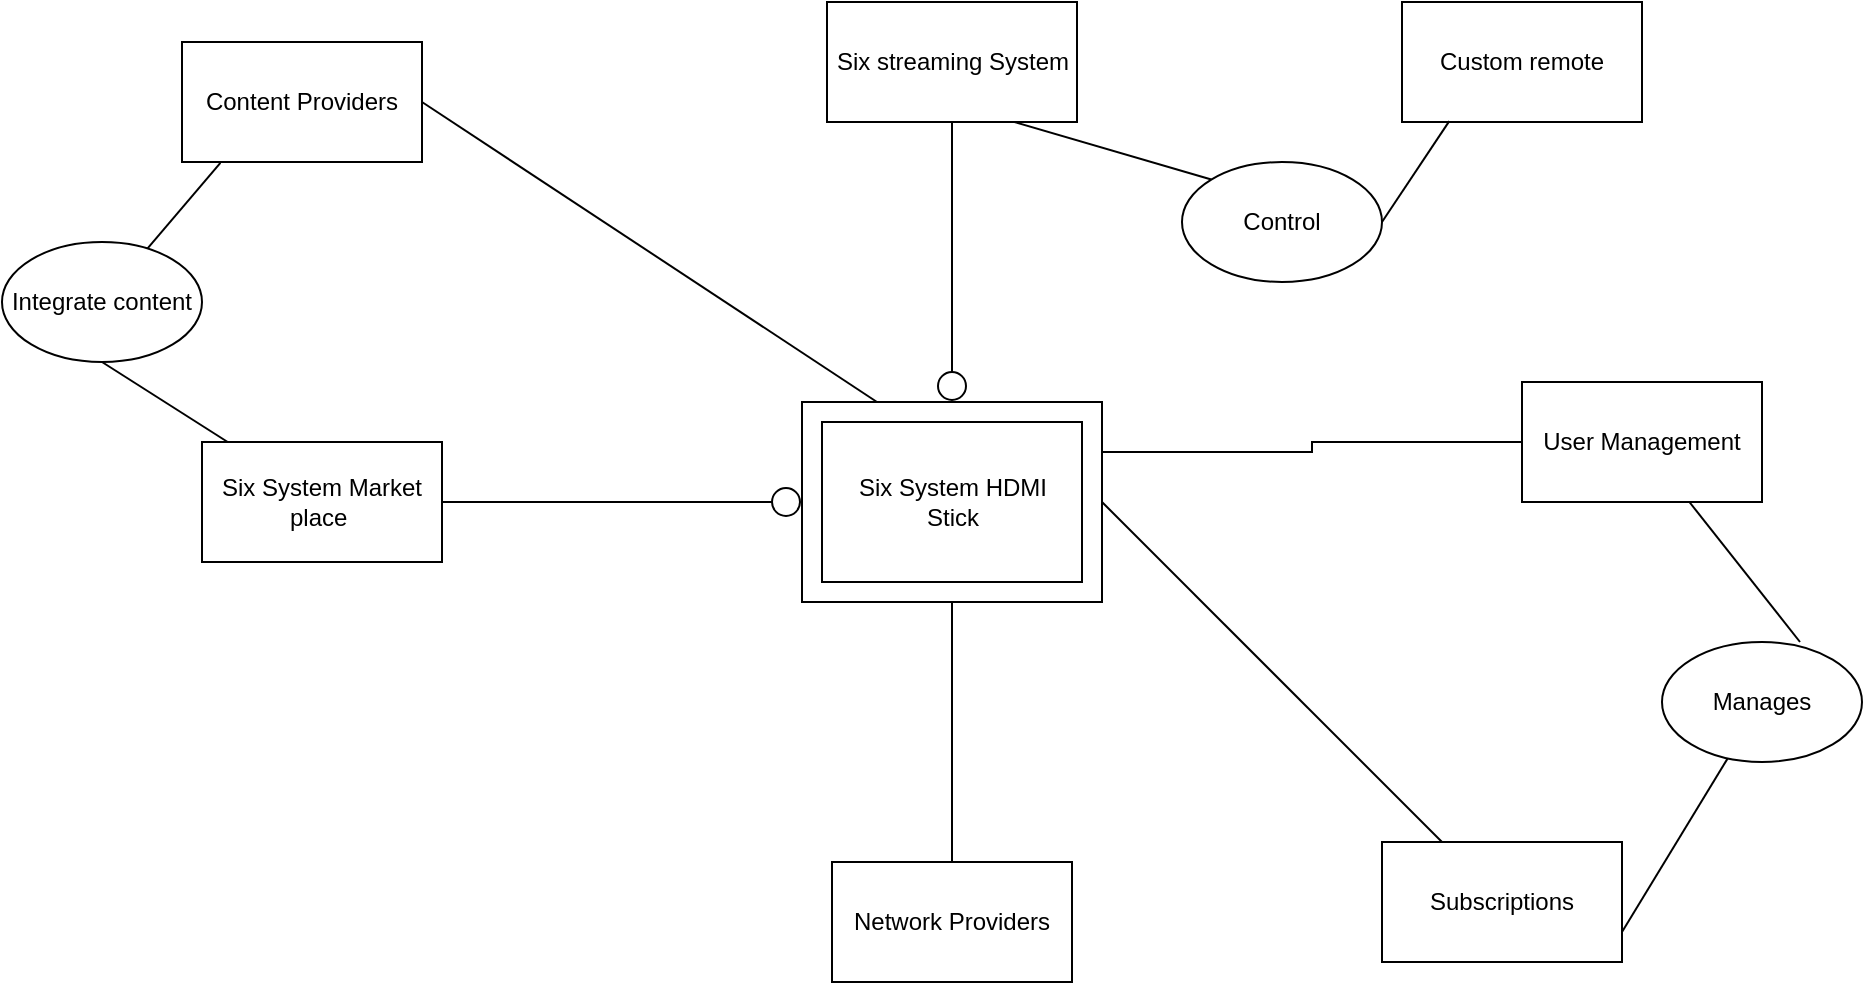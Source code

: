 <mxfile version="22.1.4" type="github">
  <diagram name="Page-1" id="xY-JNLpdVislCcqGFHDT">
    <mxGraphModel dx="1313" dy="668" grid="1" gridSize="10" guides="1" tooltips="1" connect="1" arrows="1" fold="1" page="1" pageScale="1" pageWidth="1827" pageHeight="2169" math="0" shadow="0">
      <root>
        <mxCell id="0" />
        <mxCell id="1" parent="0" />
        <mxCell id="DOZzwitB-YfmxvhtwzTK-8" style="rounded=0;orthogonalLoop=1;jettySize=auto;html=1;exitX=0;exitY=0;exitDx=37.5;exitDy=0;exitPerimeter=0;entryX=1;entryY=0.5;entryDx=0;entryDy=0;endArrow=none;endFill=0;" edge="1" parent="1" source="DOZzwitB-YfmxvhtwzTK-1" target="DOZzwitB-YfmxvhtwzTK-5">
          <mxGeometry relative="1" as="geometry" />
        </mxCell>
        <mxCell id="DOZzwitB-YfmxvhtwzTK-11" style="rounded=0;orthogonalLoop=1;jettySize=auto;html=1;exitX=1;exitY=0.5;exitDx=0;exitDy=0;exitPerimeter=0;endArrow=none;endFill=0;" edge="1" parent="1" source="DOZzwitB-YfmxvhtwzTK-1" target="DOZzwitB-YfmxvhtwzTK-10">
          <mxGeometry relative="1" as="geometry" />
        </mxCell>
        <mxCell id="DOZzwitB-YfmxvhtwzTK-13" style="edgeStyle=orthogonalEdgeStyle;rounded=0;orthogonalLoop=1;jettySize=auto;html=1;exitX=0.5;exitY=1;exitDx=0;exitDy=0;exitPerimeter=0;entryX=0.5;entryY=0;entryDx=0;entryDy=0;endArrow=none;endFill=0;" edge="1" parent="1" source="DOZzwitB-YfmxvhtwzTK-1" target="DOZzwitB-YfmxvhtwzTK-6">
          <mxGeometry relative="1" as="geometry" />
        </mxCell>
        <mxCell id="DOZzwitB-YfmxvhtwzTK-1" value="" style="verticalLabelPosition=bottom;verticalAlign=top;html=1;shape=mxgraph.basic.frame;dx=10;whiteSpace=wrap;" vertex="1" parent="1">
          <mxGeometry x="660" y="280" width="150" height="100" as="geometry" />
        </mxCell>
        <mxCell id="DOZzwitB-YfmxvhtwzTK-25" style="edgeStyle=orthogonalEdgeStyle;rounded=0;orthogonalLoop=1;jettySize=auto;html=1;entryX=0;entryY=0.5;entryDx=0;entryDy=0;exitX=0;exitY=0;exitDx=150;exitDy=25;exitPerimeter=0;endArrow=none;endFill=0;" edge="1" parent="1" source="DOZzwitB-YfmxvhtwzTK-1" target="DOZzwitB-YfmxvhtwzTK-24">
          <mxGeometry relative="1" as="geometry" />
        </mxCell>
        <mxCell id="DOZzwitB-YfmxvhtwzTK-2" value="Six System HDMI&lt;br&gt;Stick" style="text;html=1;align=center;verticalAlign=middle;resizable=0;points=[];autosize=1;strokeColor=none;fillColor=none;" vertex="1" parent="1">
          <mxGeometry x="675" y="310" width="120" height="40" as="geometry" />
        </mxCell>
        <mxCell id="DOZzwitB-YfmxvhtwzTK-21" style="rounded=0;orthogonalLoop=1;jettySize=auto;html=1;exitX=0.75;exitY=1;exitDx=0;exitDy=0;entryX=0;entryY=0;entryDx=0;entryDy=0;endArrow=none;endFill=0;" edge="1" parent="1" source="DOZzwitB-YfmxvhtwzTK-4" target="DOZzwitB-YfmxvhtwzTK-19">
          <mxGeometry relative="1" as="geometry" />
        </mxCell>
        <mxCell id="DOZzwitB-YfmxvhtwzTK-4" value="Six streaming System" style="rounded=0;whiteSpace=wrap;html=1;" vertex="1" parent="1">
          <mxGeometry x="672.5" y="80" width="125" height="60" as="geometry" />
        </mxCell>
        <mxCell id="DOZzwitB-YfmxvhtwzTK-5" value="Content Providers" style="rounded=0;whiteSpace=wrap;html=1;" vertex="1" parent="1">
          <mxGeometry x="350" y="100" width="120" height="60" as="geometry" />
        </mxCell>
        <mxCell id="DOZzwitB-YfmxvhtwzTK-6" value="Network Providers" style="rounded=0;whiteSpace=wrap;html=1;" vertex="1" parent="1">
          <mxGeometry x="675" y="510" width="120" height="60" as="geometry" />
        </mxCell>
        <mxCell id="DOZzwitB-YfmxvhtwzTK-9" value="Six System Market place&amp;nbsp;" style="rounded=0;whiteSpace=wrap;html=1;" vertex="1" parent="1">
          <mxGeometry x="360" y="300" width="120" height="60" as="geometry" />
        </mxCell>
        <mxCell id="DOZzwitB-YfmxvhtwzTK-10" value="Subscriptions&lt;br&gt;" style="rounded=0;whiteSpace=wrap;html=1;" vertex="1" parent="1">
          <mxGeometry x="950" y="500" width="120" height="60" as="geometry" />
        </mxCell>
        <mxCell id="DOZzwitB-YfmxvhtwzTK-12" style="edgeStyle=orthogonalEdgeStyle;rounded=0;orthogonalLoop=1;jettySize=auto;html=1;entryX=0.5;entryY=0;entryDx=0;entryDy=0;entryPerimeter=0;endArrow=circle;endFill=0;strokeWidth=1;" edge="1" parent="1" source="DOZzwitB-YfmxvhtwzTK-4" target="DOZzwitB-YfmxvhtwzTK-1">
          <mxGeometry relative="1" as="geometry" />
        </mxCell>
        <mxCell id="DOZzwitB-YfmxvhtwzTK-17" style="rounded=0;orthogonalLoop=1;jettySize=auto;html=1;exitX=0.5;exitY=1;exitDx=0;exitDy=0;endArrow=none;endFill=0;" edge="1" parent="1" source="DOZzwitB-YfmxvhtwzTK-15" target="DOZzwitB-YfmxvhtwzTK-9">
          <mxGeometry relative="1" as="geometry" />
        </mxCell>
        <mxCell id="DOZzwitB-YfmxvhtwzTK-15" value="Integrate content" style="ellipse;whiteSpace=wrap;html=1;" vertex="1" parent="1">
          <mxGeometry x="260" y="200" width="100" height="60" as="geometry" />
        </mxCell>
        <mxCell id="DOZzwitB-YfmxvhtwzTK-16" style="rounded=0;orthogonalLoop=1;jettySize=auto;html=1;entryX=0.16;entryY=1.007;entryDx=0;entryDy=0;entryPerimeter=0;endArrow=none;endFill=0;" edge="1" parent="1" source="DOZzwitB-YfmxvhtwzTK-15" target="DOZzwitB-YfmxvhtwzTK-5">
          <mxGeometry relative="1" as="geometry" />
        </mxCell>
        <mxCell id="DOZzwitB-YfmxvhtwzTK-18" value="Custom remote" style="rounded=0;whiteSpace=wrap;html=1;" vertex="1" parent="1">
          <mxGeometry x="960" y="80" width="120" height="60" as="geometry" />
        </mxCell>
        <mxCell id="DOZzwitB-YfmxvhtwzTK-19" value="Control" style="ellipse;whiteSpace=wrap;html=1;" vertex="1" parent="1">
          <mxGeometry x="850" y="160" width="100" height="60" as="geometry" />
        </mxCell>
        <mxCell id="DOZzwitB-YfmxvhtwzTK-22" style="rounded=0;orthogonalLoop=1;jettySize=auto;html=1;exitX=1;exitY=0.5;exitDx=0;exitDy=0;entryX=0.197;entryY=0.993;entryDx=0;entryDy=0;entryPerimeter=0;endArrow=none;endFill=0;" edge="1" parent="1" source="DOZzwitB-YfmxvhtwzTK-19" target="DOZzwitB-YfmxvhtwzTK-18">
          <mxGeometry relative="1" as="geometry" />
        </mxCell>
        <mxCell id="DOZzwitB-YfmxvhtwzTK-23" style="edgeStyle=orthogonalEdgeStyle;rounded=0;orthogonalLoop=1;jettySize=auto;html=1;exitX=1;exitY=0.5;exitDx=0;exitDy=0;entryX=0;entryY=0.5;entryDx=0;entryDy=0;entryPerimeter=0;endArrow=circle;endFill=0;" edge="1" parent="1" source="DOZzwitB-YfmxvhtwzTK-9" target="DOZzwitB-YfmxvhtwzTK-1">
          <mxGeometry relative="1" as="geometry" />
        </mxCell>
        <mxCell id="DOZzwitB-YfmxvhtwzTK-24" value="User Management" style="rounded=0;whiteSpace=wrap;html=1;" vertex="1" parent="1">
          <mxGeometry x="1020" y="270" width="120" height="60" as="geometry" />
        </mxCell>
        <mxCell id="DOZzwitB-YfmxvhtwzTK-29" style="rounded=0;orthogonalLoop=1;jettySize=auto;html=1;entryX=1;entryY=0.75;entryDx=0;entryDy=0;endArrow=none;endFill=0;" edge="1" parent="1" source="DOZzwitB-YfmxvhtwzTK-26" target="DOZzwitB-YfmxvhtwzTK-10">
          <mxGeometry relative="1" as="geometry" />
        </mxCell>
        <mxCell id="DOZzwitB-YfmxvhtwzTK-26" value="Manages" style="ellipse;whiteSpace=wrap;html=1;" vertex="1" parent="1">
          <mxGeometry x="1090" y="400" width="100" height="60" as="geometry" />
        </mxCell>
        <mxCell id="DOZzwitB-YfmxvhtwzTK-27" style="rounded=0;orthogonalLoop=1;jettySize=auto;html=1;entryX=0.69;entryY=0;entryDx=0;entryDy=0;entryPerimeter=0;endArrow=none;endFill=0;" edge="1" parent="1" source="DOZzwitB-YfmxvhtwzTK-24" target="DOZzwitB-YfmxvhtwzTK-26">
          <mxGeometry relative="1" as="geometry" />
        </mxCell>
      </root>
    </mxGraphModel>
  </diagram>
</mxfile>
